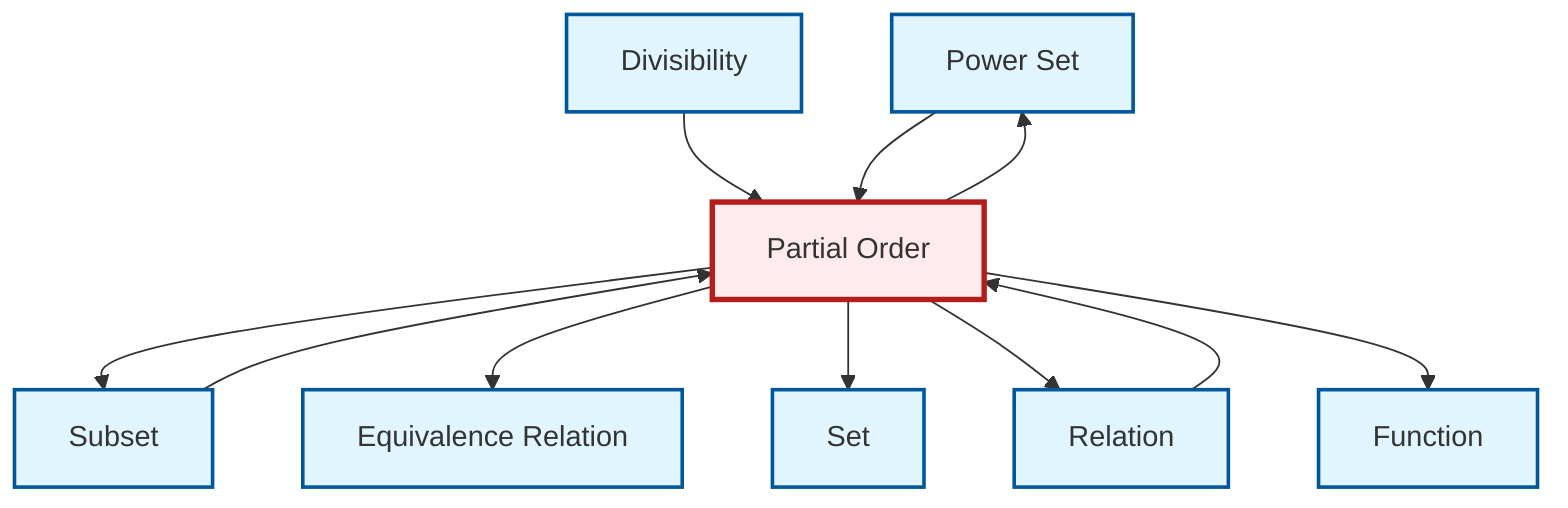 graph TD
    classDef definition fill:#e1f5fe,stroke:#01579b,stroke-width:2px
    classDef theorem fill:#f3e5f5,stroke:#4a148c,stroke-width:2px
    classDef axiom fill:#fff3e0,stroke:#e65100,stroke-width:2px
    classDef example fill:#e8f5e9,stroke:#1b5e20,stroke-width:2px
    classDef current fill:#ffebee,stroke:#b71c1c,stroke-width:3px
    def-power-set["Power Set"]:::definition
    def-equivalence-relation["Equivalence Relation"]:::definition
    def-relation["Relation"]:::definition
    def-subset["Subset"]:::definition
    def-divisibility["Divisibility"]:::definition
    def-set["Set"]:::definition
    def-partial-order["Partial Order"]:::definition
    def-function["Function"]:::definition
    def-partial-order --> def-subset
    def-partial-order --> def-power-set
    def-divisibility --> def-partial-order
    def-power-set --> def-partial-order
    def-relation --> def-partial-order
    def-partial-order --> def-equivalence-relation
    def-partial-order --> def-set
    def-subset --> def-partial-order
    def-partial-order --> def-relation
    def-partial-order --> def-function
    class def-partial-order current